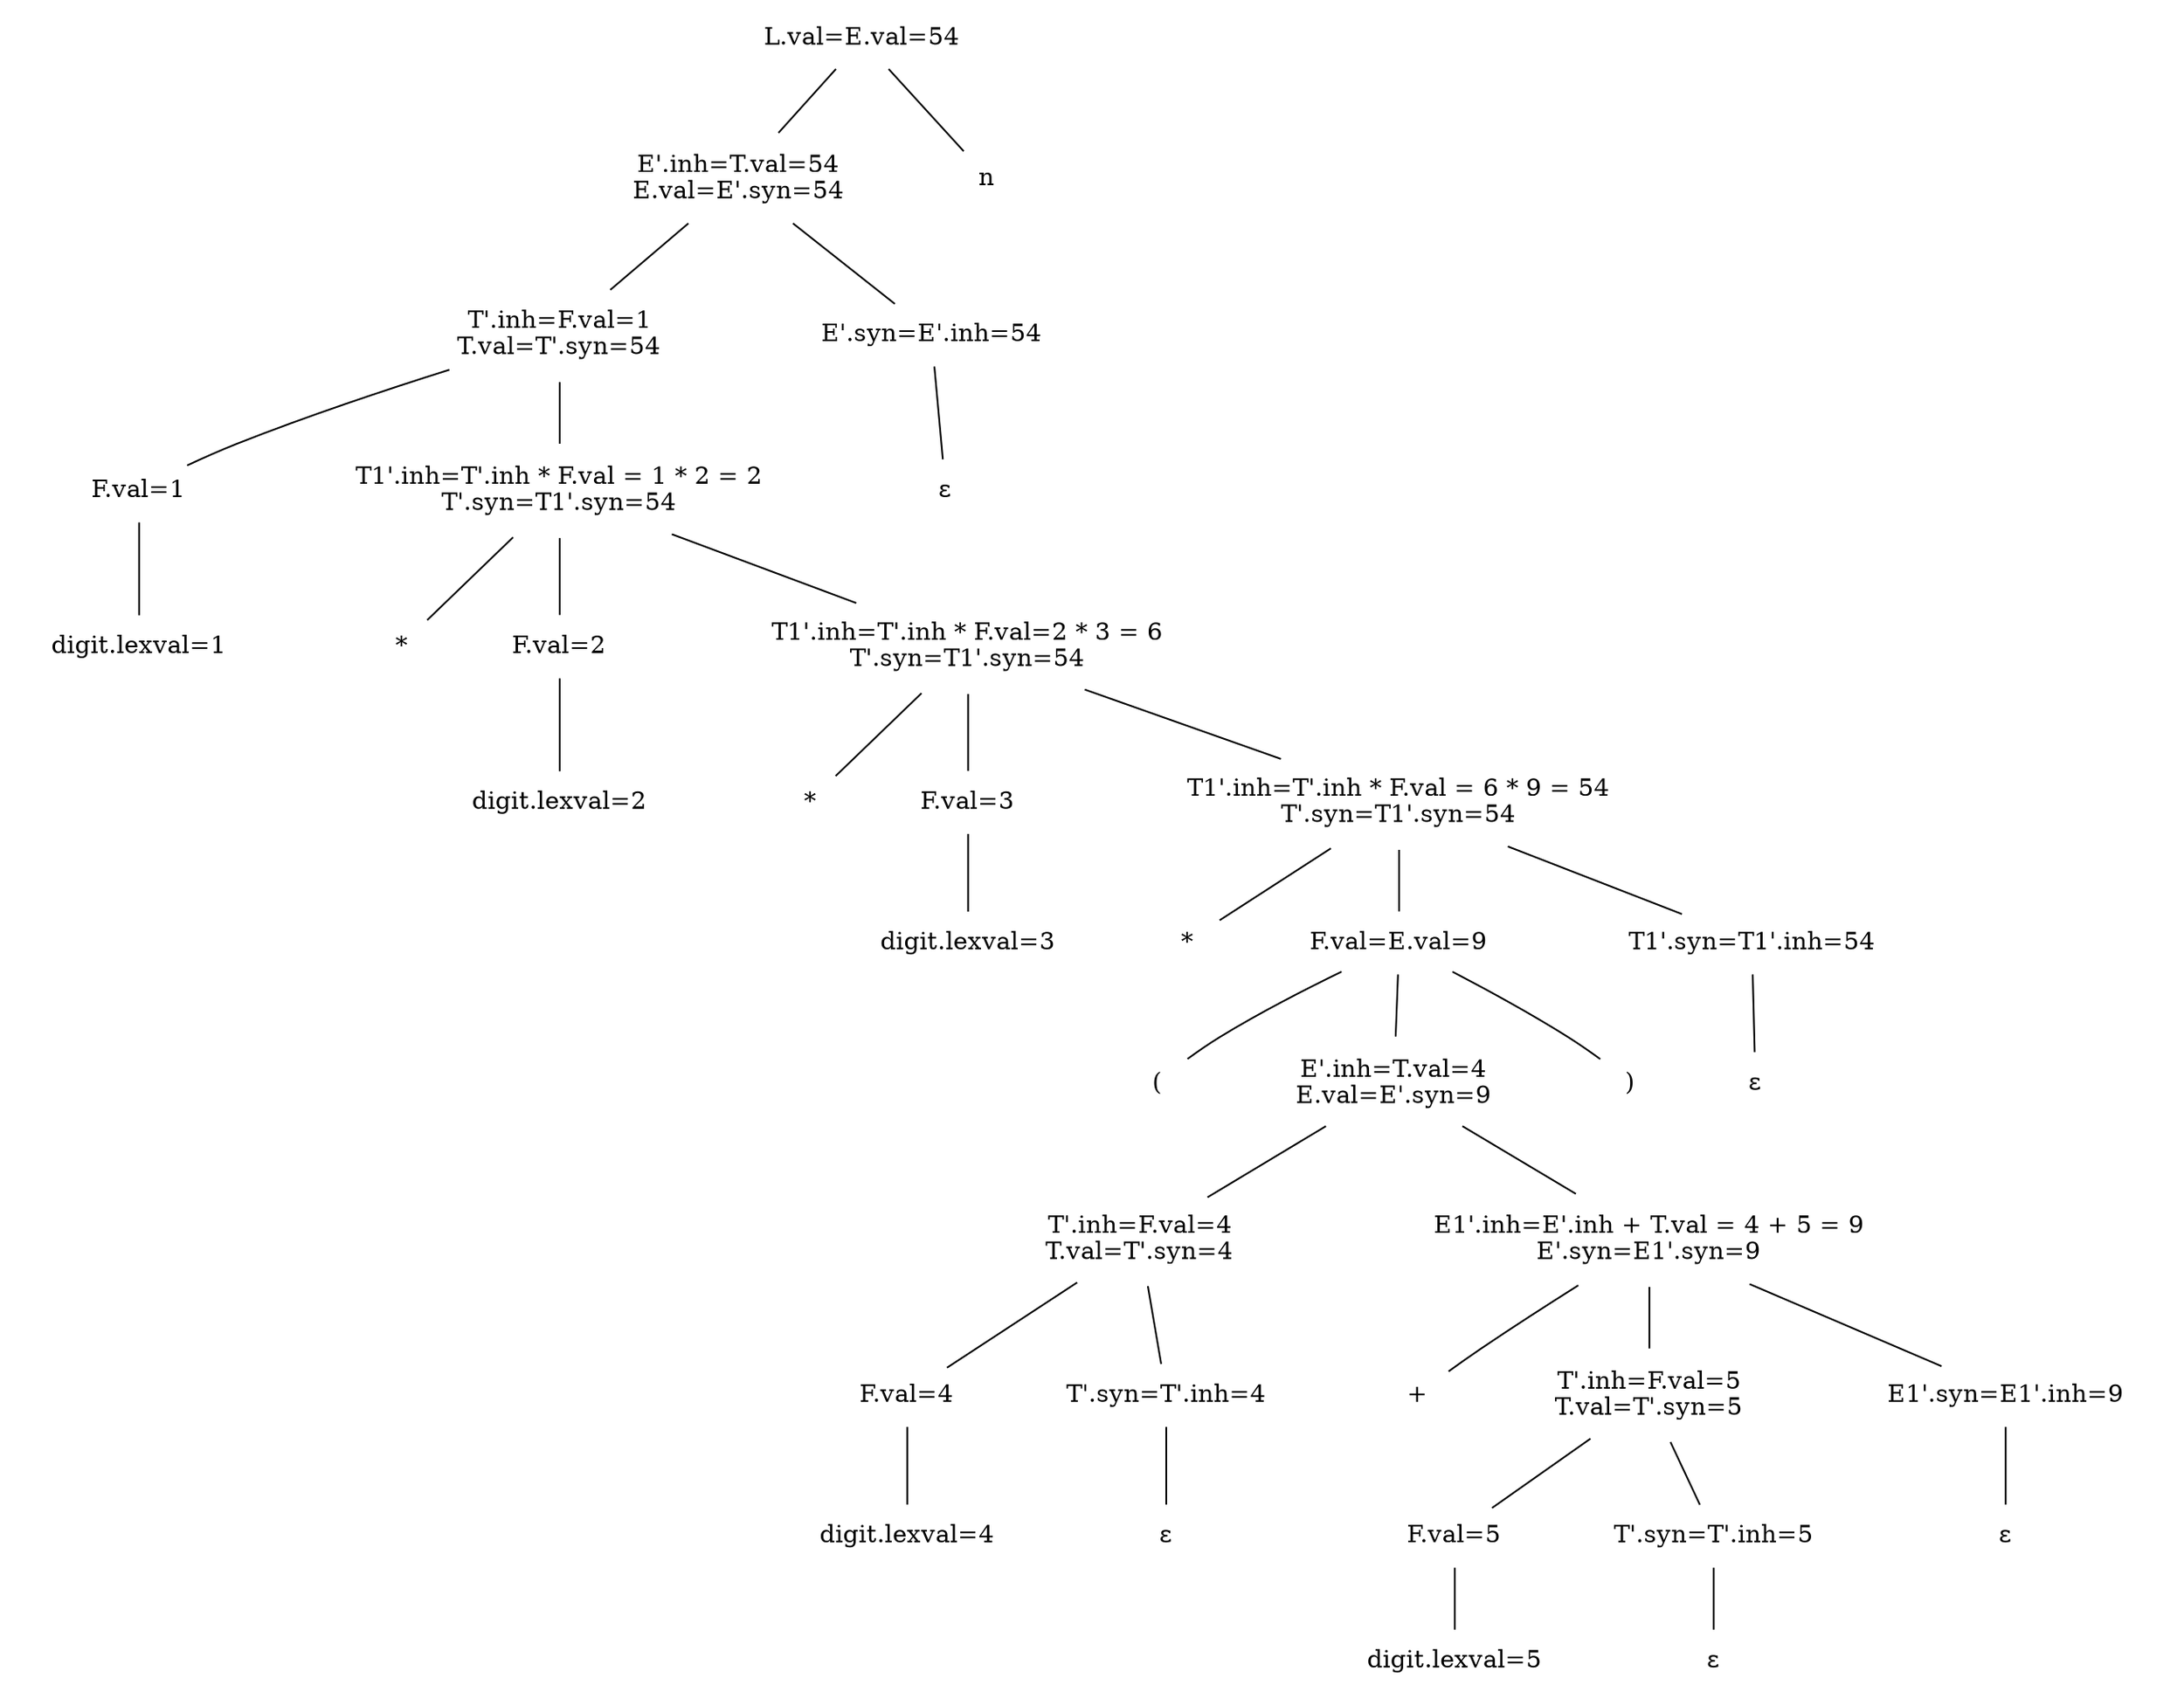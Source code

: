 graph comment_syntax_tree {
	graph[bgcolor=white];
	node[color=white];

    a0[label="digit.lexval=4"];
    a1[label="F.val=4"];
    a2[label="ε"];
    a3[label="T'.syn=T'.inh=4"];
    a4[label="T'.inh=F.val=4\nT.val=T'.syn=4"];

    a4 -- {a1, a3};
    a1 -- a0;
    a3 -- a2;

    b0[label="digit.lexval=5"];
    b1[label="F.val=5"];
    b2[label="ε"];
    b3[label="T'.syn=T'.inh=5"];
    b5[label="+"];
    b4[label="T'.inh=F.val=5\nT.val=T'.syn=5"];
    b6[label="E1'.syn=E1'.inh=9"];
    b8[label="ε"];
    b7[label="E1'.inh=E'.inh + T.val = 4 + 5 = 9\nE'.syn=E1'.syn=9"];
    b4 -- {b1, b3};
    b1 -- b0;
    b3 -- b2;
    b7 -- {b5, b4, b6};
    b6 -- b8;

    b10[label="("];
    b9[label="E'.inh=T.val=4\nE.val=E'.syn=9"];
    b9 -- {a4, b7};
    b11[label=")"];
    
    c1[label="*"];
    c0[label="F.val=E.val=9"];
    c0 -- {b10, b9, b11};
    c2[label="T1'.syn=T1'.inh=54"];
    c3[label="ε"];
    c7[label="*"];
    c6[label="F.val=3"];
    c4[label="T1'.inh=T'.inh * F.val = 6 * 9 = 54\nT'.syn=T1'.syn=54"];
    c4 -- {c1, c0, c2};
    c2 -- c3;
        

    d0[label="*"];
    d1[label="F.val=2"];
    c5[label="digit.lexval=3"];    
    c8[label="T1'.inh=T'.inh * F.val=2 * 3 = 6\nT'.syn=T1'.syn=54"];
    c8 -- {c7, c6, c4};
    c6 -- c5;

    d6[label="digit.lexval=1"];
    d5[label="F.val=1"];
    d3[label="digit.lexval=2"];
    d4[label="T1'.inh=T'.inh * F.val = 1 * 2 = 2\nT'.syn=T1'.syn=54"];
    d4 -- {d0, d1, c8};
    d5 -- d6;
    d1 -- d3;
    
    d7[label="T'.inh=F.val=1\nT.val=T'.syn=54"];
    d7 -- {d5, d4};
    
    e0[label="ε"];
    e1[label="E'.syn=E'.inh=54"];
    e2[label="E'.inh=T.val=54\nE.val=E'.syn=54"]
    e3[label="n"];
    e4[label="L.val=E.val=54"];
    
    e4 -- {e2, e3};
    e2 -- {d7, e1};
    e1 -- e0;
}
